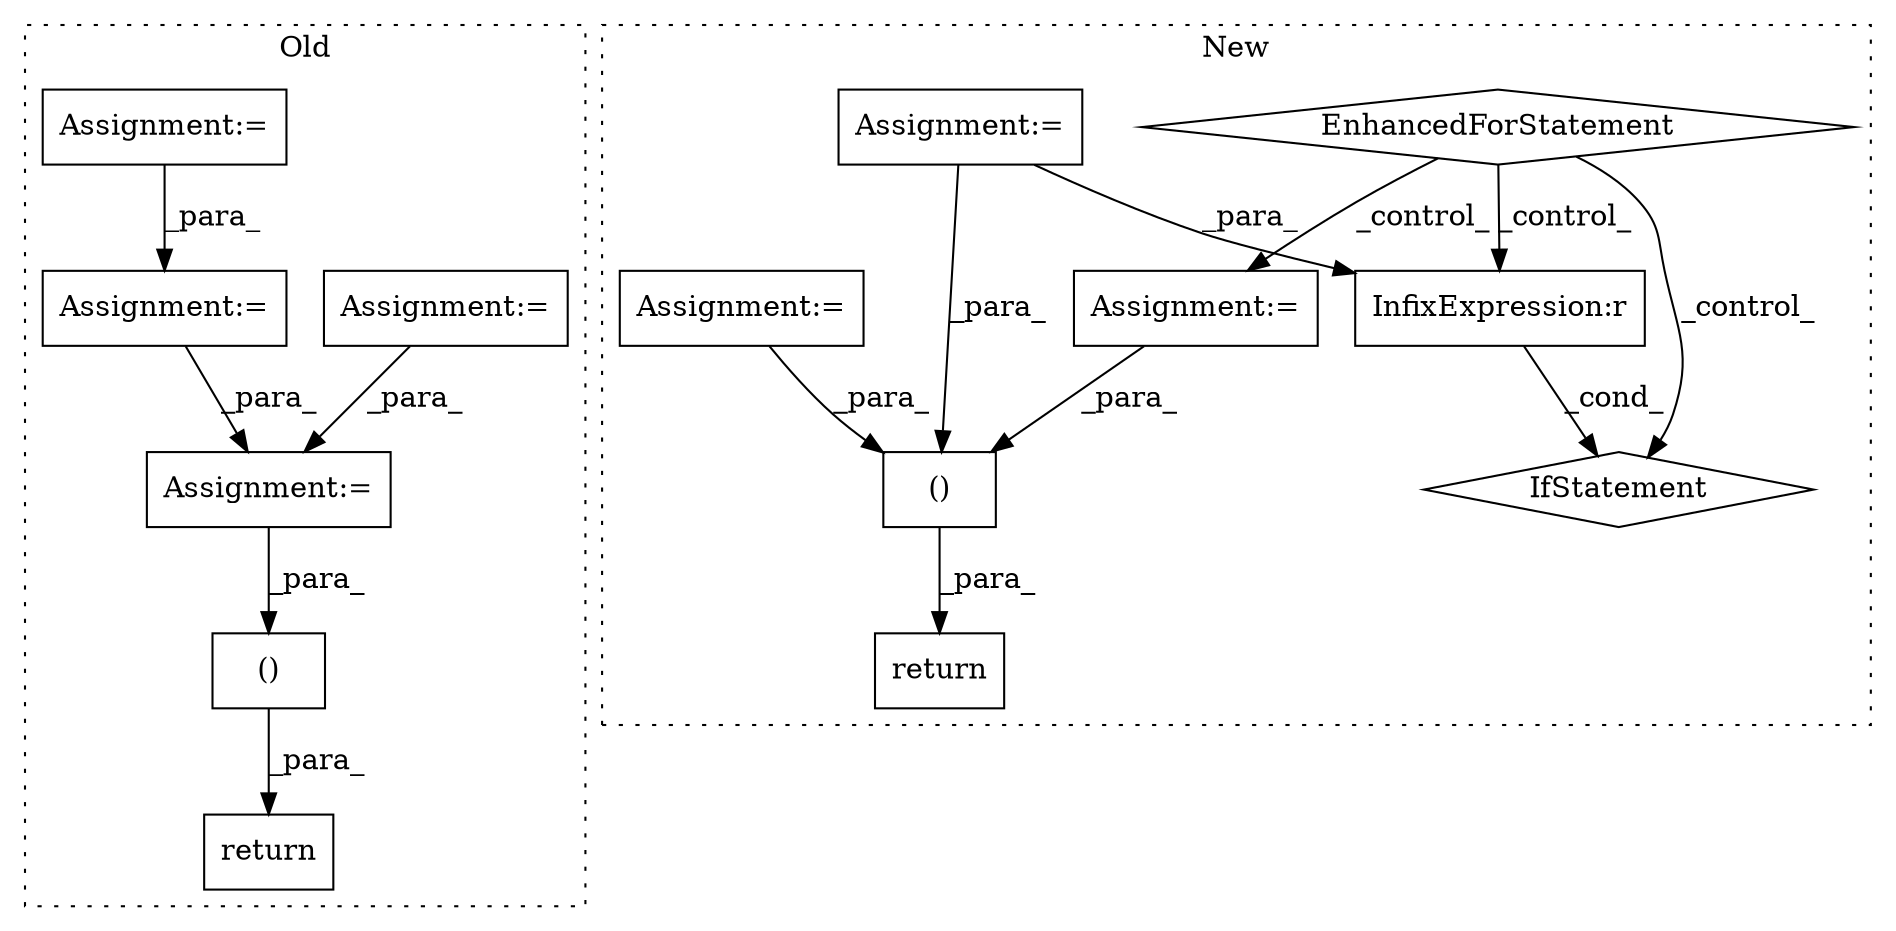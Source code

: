 digraph G {
subgraph cluster0 {
1 [label="()" a="106" s="4060" l="79" shape="box"];
3 [label="return" a="41" s="4048" l="12" shape="box"];
6 [label="Assignment:=" a="7" s="3989" l="1" shape="box"];
9 [label="Assignment:=" a="7" s="3829" l="1" shape="box"];
10 [label="Assignment:=" a="7" s="3629" l="1" shape="box"];
11 [label="Assignment:=" a="7" s="3569" l="1" shape="box"];
label = "Old";
style="dotted";
}
subgraph cluster1 {
2 [label="return" a="41" s="4481" l="7" shape="box"];
4 [label="Assignment:=" a="7" s="3998" l="1" shape="box"];
5 [label="()" a="106" s="4348" l="126" shape="box"];
7 [label="Assignment:=" a="7" s="3707" l="1" shape="box"];
8 [label="Assignment:=" a="7" s="3688" l="1" shape="box"];
12 [label="IfStatement" a="25" s="4272" l="3" shape="diamond"];
13 [label="InfixExpression:r" a="27" s="4263" l="4" shape="box"];
14 [label="EnhancedForStatement" a="70" s="3722,3950" l="77,2" shape="diamond"];
label = "New";
style="dotted";
}
1 -> 3 [label="_para_"];
4 -> 5 [label="_para_"];
5 -> 2 [label="_para_"];
6 -> 1 [label="_para_"];
7 -> 5 [label="_para_"];
8 -> 13 [label="_para_"];
8 -> 5 [label="_para_"];
9 -> 6 [label="_para_"];
10 -> 6 [label="_para_"];
11 -> 9 [label="_para_"];
13 -> 12 [label="_cond_"];
14 -> 13 [label="_control_"];
14 -> 4 [label="_control_"];
14 -> 12 [label="_control_"];
}
